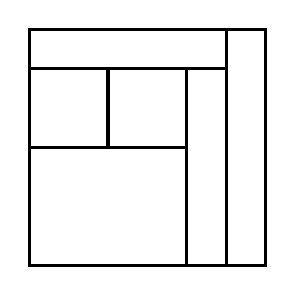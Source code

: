 \begin{tikzpicture}[very thick, scale=.5]
    \draw (0,5) rectangle (5,6);
    \draw (0,3) rectangle (2,5);
    \draw (2,3) rectangle (4,5);
    \draw (0,0) rectangle (4,3);
    \draw (4,0) rectangle (5,5);
    \draw (5,0) rectangle (6,6);
\end{tikzpicture}
